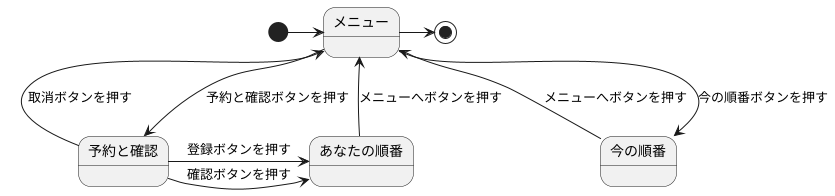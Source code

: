 @startuml 診察予約システム
    ' left to right direction
    [*] -right-> メニュー

    メニュー --> 予約と確認 : 予約と確認ボタンを押す
    メニュー <-- 予約と確認 : 取消ボタンを押す
    予約と確認 -right-> あなたの順番 : 登録ボタンを押す
    予約と確認 -right-> あなたの順番 : 確認ボタンを押す
    メニュー <-- あなたの順番 : メニューへボタンを押す
    メニュー <-- 今の順番 : メニューへボタンを押す
    メニュー --> 今の順番 : 今の順番ボタンを押す
    メニュー -right-> [*]
@enduml